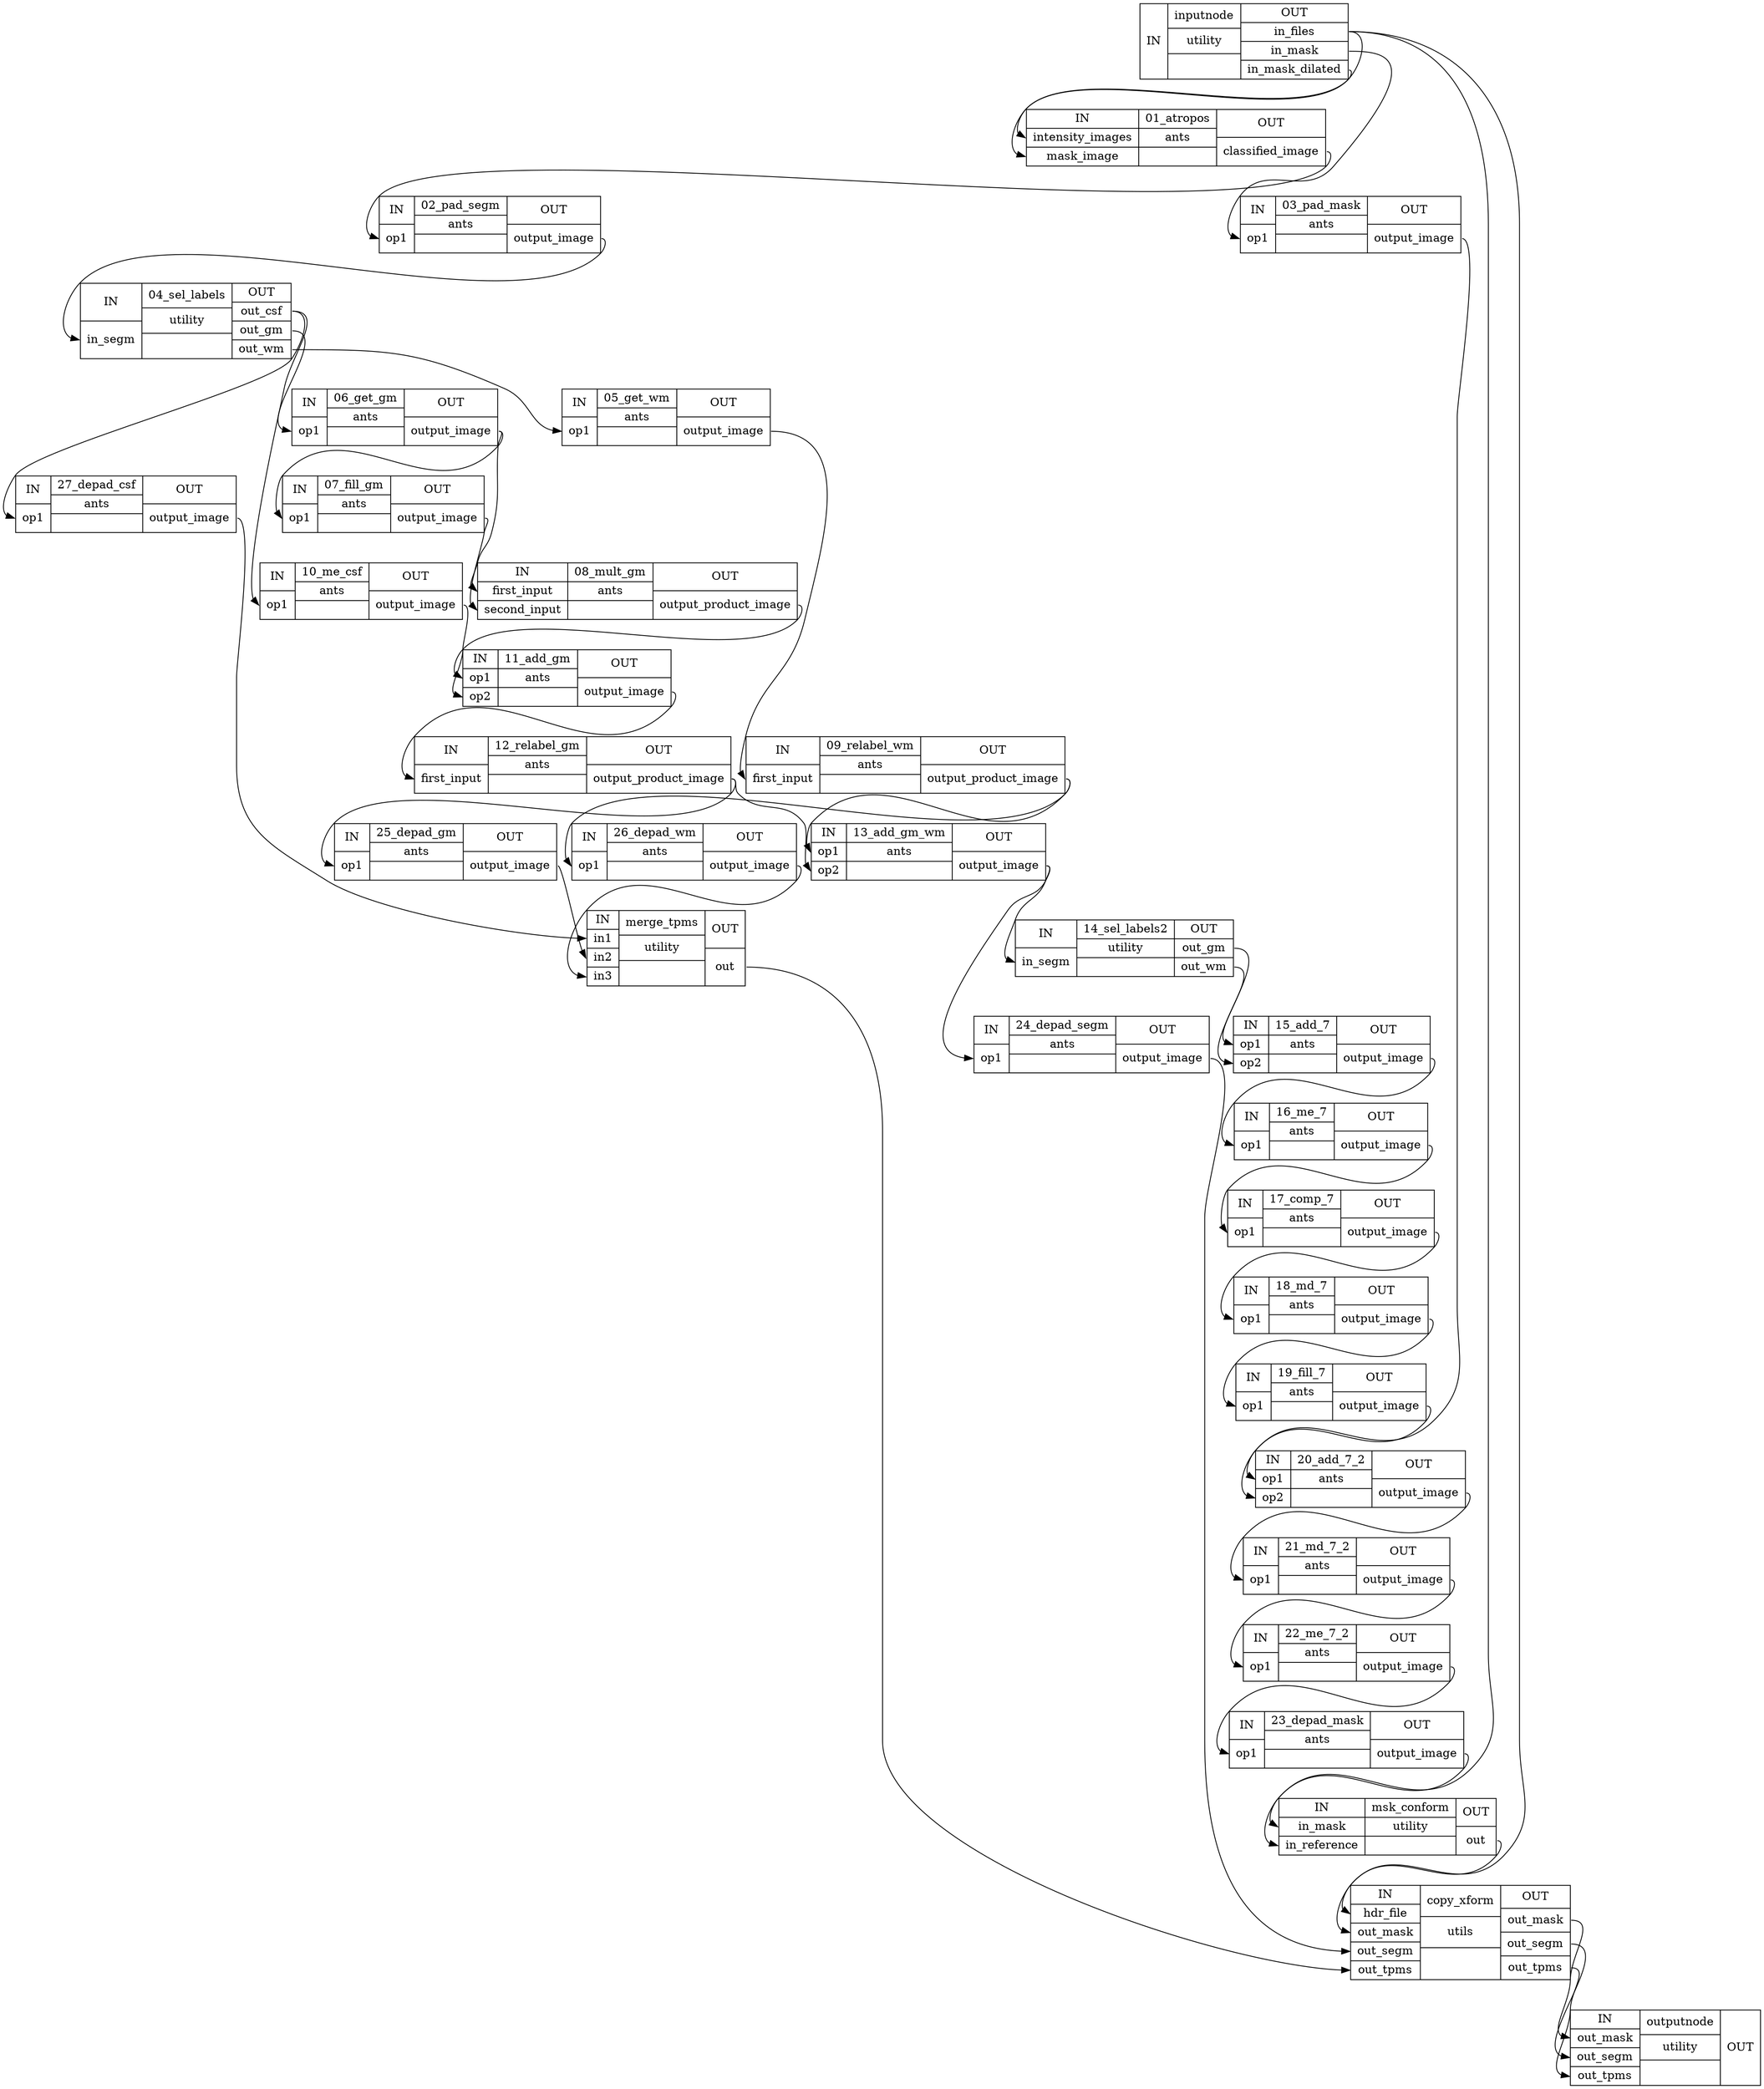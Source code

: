 digraph structs {
node [shape=record];
atropos_wfinputnode [label="{IN}|{ inputnode | utility |  }|{OUT|<outinfiles> in_files|<outinmask> in_mask|<outinmaskdilated> in_mask_dilated}"];
atropos_wf01_atropos [label="{IN|<inintensityimages> intensity_images|<inmaskimage> mask_image}|{ 01_atropos | ants |  }|{OUT|<outclassifiedimage> classified_image}"];
atropos_wf02_pad_segm [label="{IN|<inop1> op1}|{ 02_pad_segm | ants |  }|{OUT|<outoutputimage> output_image}"];
atropos_wf04_sel_labels [label="{IN|<ininsegm> in_segm}|{ 04_sel_labels | utility |  }|{OUT|<outoutcsf> out_csf|<outoutgm> out_gm|<outoutwm> out_wm}"];
atropos_wf27_depad_csf [label="{IN|<inop1> op1}|{ 27_depad_csf | ants |  }|{OUT|<outoutputimage> output_image}"];
atropos_wf10_me_csf [label="{IN|<inop1> op1}|{ 10_me_csf | ants |  }|{OUT|<outoutputimage> output_image}"];
atropos_wf06_get_gm [label="{IN|<inop1> op1}|{ 06_get_gm | ants |  }|{OUT|<outoutputimage> output_image}"];
atropos_wf07_fill_gm [label="{IN|<inop1> op1}|{ 07_fill_gm | ants |  }|{OUT|<outoutputimage> output_image}"];
atropos_wf08_mult_gm [label="{IN|<infirstinput> first_input|<insecondinput> second_input}|{ 08_mult_gm | ants |  }|{OUT|<outoutputproductimage> output_product_image}"];
atropos_wf11_add_gm [label="{IN|<inop1> op1|<inop2> op2}|{ 11_add_gm | ants |  }|{OUT|<outoutputimage> output_image}"];
atropos_wf12_relabel_gm [label="{IN|<infirstinput> first_input}|{ 12_relabel_gm | ants |  }|{OUT|<outoutputproductimage> output_product_image}"];
atropos_wf25_depad_gm [label="{IN|<inop1> op1}|{ 25_depad_gm | ants |  }|{OUT|<outoutputimage> output_image}"];
atropos_wf05_get_wm [label="{IN|<inop1> op1}|{ 05_get_wm | ants |  }|{OUT|<outoutputimage> output_image}"];
atropos_wf09_relabel_wm [label="{IN|<infirstinput> first_input}|{ 09_relabel_wm | ants |  }|{OUT|<outoutputproductimage> output_product_image}"];
atropos_wf26_depad_wm [label="{IN|<inop1> op1}|{ 26_depad_wm | ants |  }|{OUT|<outoutputimage> output_image}"];
atropos_wfmerge_tpms [label="{IN|<inin1> in1|<inin2> in2|<inin3> in3}|{ merge_tpms | utility |  }|{OUT|<outout> out}"];
atropos_wf13_add_gm_wm [label="{IN|<inop1> op1|<inop2> op2}|{ 13_add_gm_wm | ants |  }|{OUT|<outoutputimage> output_image}"];
atropos_wf24_depad_segm [label="{IN|<inop1> op1}|{ 24_depad_segm | ants |  }|{OUT|<outoutputimage> output_image}"];
atropos_wf14_sel_labels2 [label="{IN|<ininsegm> in_segm}|{ 14_sel_labels2 | utility |  }|{OUT|<outoutgm> out_gm|<outoutwm> out_wm}"];
atropos_wf15_add_7 [label="{IN|<inop1> op1|<inop2> op2}|{ 15_add_7 | ants |  }|{OUT|<outoutputimage> output_image}"];
atropos_wf16_me_7 [label="{IN|<inop1> op1}|{ 16_me_7 | ants |  }|{OUT|<outoutputimage> output_image}"];
atropos_wf17_comp_7 [label="{IN|<inop1> op1}|{ 17_comp_7 | ants |  }|{OUT|<outoutputimage> output_image}"];
atropos_wf18_md_7 [label="{IN|<inop1> op1}|{ 18_md_7 | ants |  }|{OUT|<outoutputimage> output_image}"];
atropos_wf19_fill_7 [label="{IN|<inop1> op1}|{ 19_fill_7 | ants |  }|{OUT|<outoutputimage> output_image}"];
atropos_wf03_pad_mask [label="{IN|<inop1> op1}|{ 03_pad_mask | ants |  }|{OUT|<outoutputimage> output_image}"];
atropos_wf20_add_7_2 [label="{IN|<inop1> op1|<inop2> op2}|{ 20_add_7_2 | ants |  }|{OUT|<outoutputimage> output_image}"];
atropos_wf21_md_7_2 [label="{IN|<inop1> op1}|{ 21_md_7_2 | ants |  }|{OUT|<outoutputimage> output_image}"];
atropos_wf22_me_7_2 [label="{IN|<inop1> op1}|{ 22_me_7_2 | ants |  }|{OUT|<outoutputimage> output_image}"];
atropos_wf23_depad_mask [label="{IN|<inop1> op1}|{ 23_depad_mask | ants |  }|{OUT|<outoutputimage> output_image}"];
atropos_wfmsk_conform [label="{IN|<ininmask> in_mask|<ininreference> in_reference}|{ msk_conform | utility |  }|{OUT|<outout> out}"];
atropos_wfcopy_xform [label="{IN|<inhdrfile> hdr_file|<inoutmask> out_mask|<inoutsegm> out_segm|<inouttpms> out_tpms}|{ copy_xform | utils |  }|{OUT|<outoutmask> out_mask|<outoutsegm> out_segm|<outouttpms> out_tpms}"];
atropos_wfoutputnode [label="{IN|<inoutmask> out_mask|<inoutsegm> out_segm|<inouttpms> out_tpms}|{ outputnode | utility |  }|{OUT}"];
atropos_wf01_atropos:outclassifiedimage:e -> atropos_wf02_pad_segm:inop1:w;
atropos_wf02_pad_segm:outoutputimage:e -> atropos_wf04_sel_labels:ininsegm:w;
atropos_wf03_pad_mask:outoutputimage:e -> atropos_wf20_add_7_2:inop2:w;
atropos_wf04_sel_labels:outoutcsf:e -> atropos_wf10_me_csf:inop1:w;
atropos_wf04_sel_labels:outoutcsf:e -> atropos_wf27_depad_csf:inop1:w;
atropos_wf04_sel_labels:outoutgm:e -> atropos_wf06_get_gm:inop1:w;
atropos_wf04_sel_labels:outoutwm:e -> atropos_wf05_get_wm:inop1:w;
atropos_wf05_get_wm:outoutputimage:e -> atropos_wf09_relabel_wm:infirstinput:w;
atropos_wf06_get_gm:outoutputimage:e -> atropos_wf07_fill_gm:inop1:w;
atropos_wf06_get_gm:outoutputimage:e -> atropos_wf08_mult_gm:infirstinput:w;
atropos_wf07_fill_gm:outoutputimage:e -> atropos_wf08_mult_gm:insecondinput:w;
atropos_wf08_mult_gm:outoutputproductimage:e -> atropos_wf11_add_gm:inop1:w;
atropos_wf09_relabel_wm:outoutputproductimage:e -> atropos_wf13_add_gm_wm:inop1:w;
atropos_wf09_relabel_wm:outoutputproductimage:e -> atropos_wf26_depad_wm:inop1:w;
atropos_wf10_me_csf:outoutputimage:e -> atropos_wf11_add_gm:inop2:w;
atropos_wf11_add_gm:outoutputimage:e -> atropos_wf12_relabel_gm:infirstinput:w;
atropos_wf12_relabel_gm:outoutputproductimage:e -> atropos_wf13_add_gm_wm:inop2:w;
atropos_wf12_relabel_gm:outoutputproductimage:e -> atropos_wf25_depad_gm:inop1:w;
atropos_wf13_add_gm_wm:outoutputimage:e -> atropos_wf14_sel_labels2:ininsegm:w;
atropos_wf13_add_gm_wm:outoutputimage:e -> atropos_wf24_depad_segm:inop1:w;
atropos_wf14_sel_labels2:outoutgm:e -> atropos_wf15_add_7:inop2:w;
atropos_wf14_sel_labels2:outoutwm:e -> atropos_wf15_add_7:inop1:w;
atropos_wf15_add_7:outoutputimage:e -> atropos_wf16_me_7:inop1:w;
atropos_wf16_me_7:outoutputimage:e -> atropos_wf17_comp_7:inop1:w;
atropos_wf17_comp_7:outoutputimage:e -> atropos_wf18_md_7:inop1:w;
atropos_wf18_md_7:outoutputimage:e -> atropos_wf19_fill_7:inop1:w;
atropos_wf19_fill_7:outoutputimage:e -> atropos_wf20_add_7_2:inop1:w;
atropos_wf20_add_7_2:outoutputimage:e -> atropos_wf21_md_7_2:inop1:w;
atropos_wf21_md_7_2:outoutputimage:e -> atropos_wf22_me_7_2:inop1:w;
atropos_wf22_me_7_2:outoutputimage:e -> atropos_wf23_depad_mask:inop1:w;
atropos_wf23_depad_mask:outoutputimage:e -> atropos_wfmsk_conform:ininmask:w;
atropos_wf24_depad_segm:outoutputimage:e -> atropos_wfcopy_xform:inoutsegm:w;
atropos_wf25_depad_gm:outoutputimage:e -> atropos_wfmerge_tpms:inin2:w;
atropos_wf26_depad_wm:outoutputimage:e -> atropos_wfmerge_tpms:inin3:w;
atropos_wf27_depad_csf:outoutputimage:e -> atropos_wfmerge_tpms:inin1:w;
atropos_wfcopy_xform:outoutmask:e -> atropos_wfoutputnode:inoutmask:w;
atropos_wfcopy_xform:outoutsegm:e -> atropos_wfoutputnode:inoutsegm:w;
atropos_wfcopy_xform:outouttpms:e -> atropos_wfoutputnode:inouttpms:w;
atropos_wfinputnode:outinfiles:e -> atropos_wf01_atropos:inintensityimages:w;
atropos_wfinputnode:outinfiles:e -> atropos_wfcopy_xform:inhdrfile:w;
atropos_wfinputnode:outinfiles:e -> atropos_wfmsk_conform:ininreference:w;
atropos_wfinputnode:outinmask:e -> atropos_wf03_pad_mask:inop1:w;
atropos_wfinputnode:outinmaskdilated:e -> atropos_wf01_atropos:inmaskimage:w;
atropos_wfmerge_tpms:outout:e -> atropos_wfcopy_xform:inouttpms:w;
atropos_wfmsk_conform:outout:e -> atropos_wfcopy_xform:inoutmask:w;
}